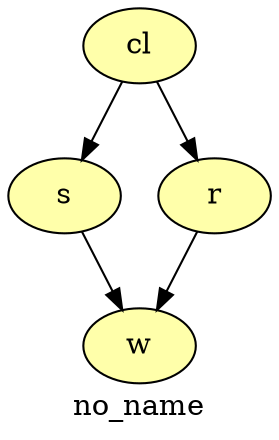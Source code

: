 digraph "no_name" {
  graph [bgcolor=transparent,label="no_name"];
  node [style=filled fillcolor="#ffffaa"];

"cl" [comment="0:cloudy ?{0|1}"];
"s" [comment="1:s[0,1]"];
"r" [comment="2:r[0,1]"];
"w" [comment="3:w[0,1]"];

  "cl" -> "s";
  "cl" -> "r";
  "s" -> "w";
  "r" -> "w";
}
